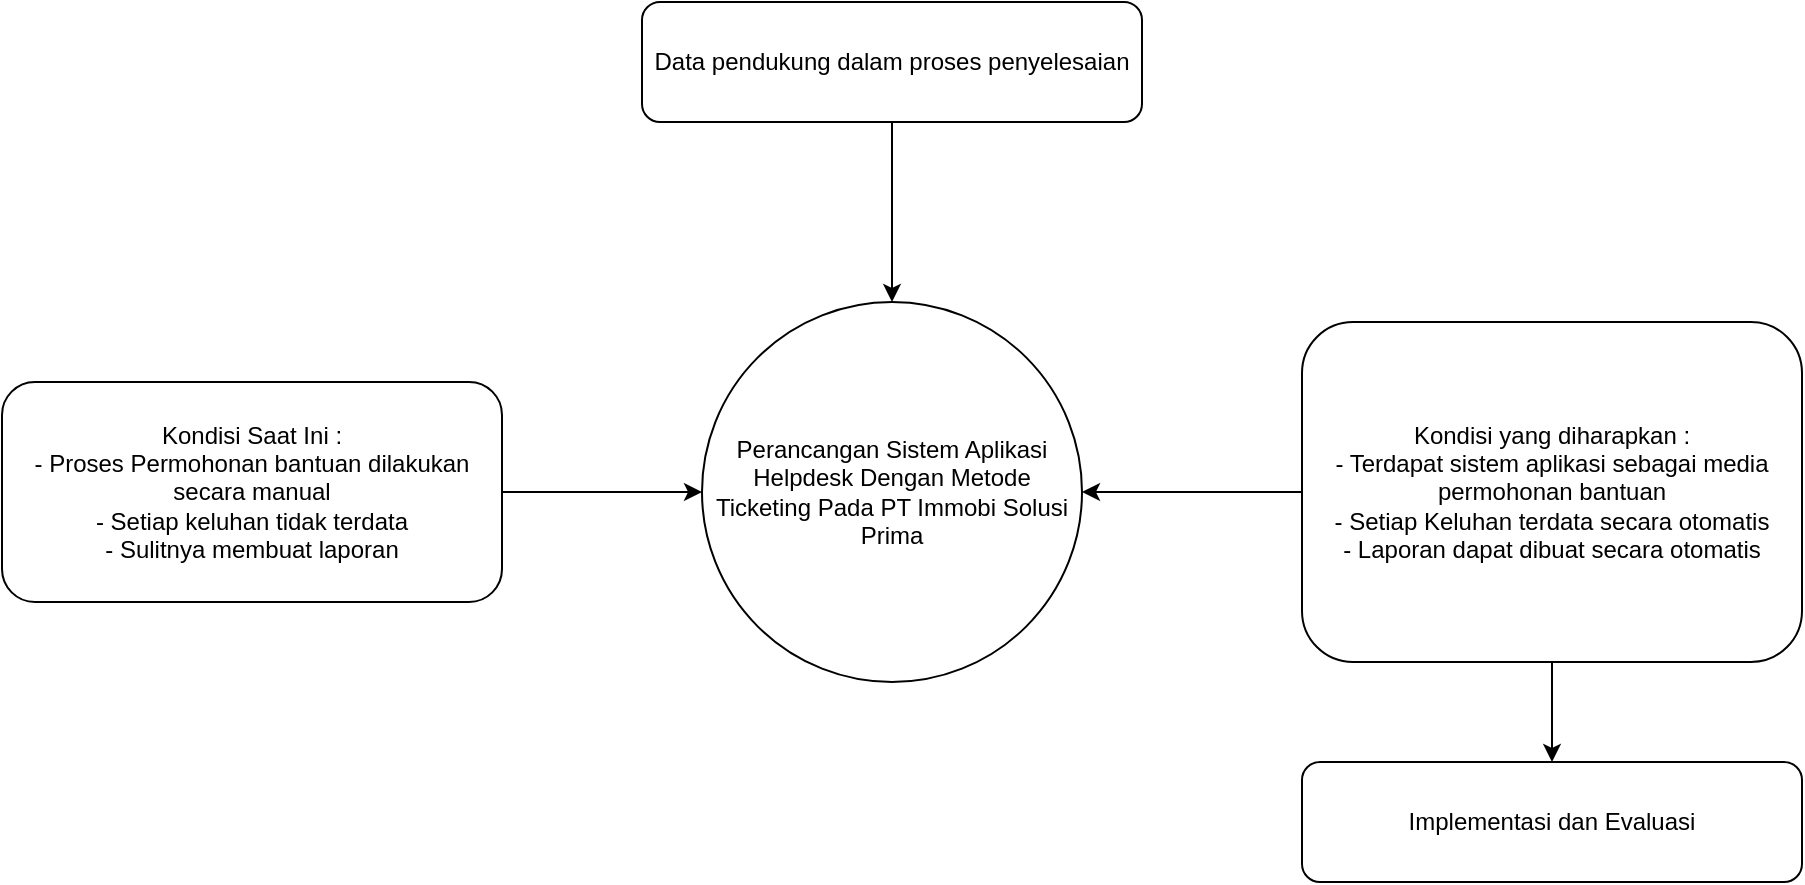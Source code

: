 <mxfile version="21.6.6" type="github">
  <diagram name="Page-1" id="IJhbjIuJyXnWqBRTXmmZ">
    <mxGraphModel dx="1434" dy="774" grid="1" gridSize="10" guides="1" tooltips="1" connect="1" arrows="1" fold="1" page="1" pageScale="1" pageWidth="1100" pageHeight="850" math="0" shadow="0">
      <root>
        <mxCell id="0" />
        <mxCell id="1" parent="0" />
        <mxCell id="mRTD5rG8gNT0W8Bh_Zt8-7" style="edgeStyle=orthogonalEdgeStyle;rounded=0;orthogonalLoop=1;jettySize=auto;html=1;entryX=0.5;entryY=0;entryDx=0;entryDy=0;" edge="1" parent="1" source="NeooUXbfBp_TAT1zgUKr-1" target="mRTD5rG8gNT0W8Bh_Zt8-1">
          <mxGeometry relative="1" as="geometry" />
        </mxCell>
        <mxCell id="NeooUXbfBp_TAT1zgUKr-1" value="Data pendukung dalam proses penyelesaian" style="rounded=1;whiteSpace=wrap;html=1;" parent="1" vertex="1">
          <mxGeometry x="440" y="140" width="250" height="60" as="geometry" />
        </mxCell>
        <mxCell id="mRTD5rG8gNT0W8Bh_Zt8-3" style="edgeStyle=orthogonalEdgeStyle;rounded=0;orthogonalLoop=1;jettySize=auto;html=1;entryX=0;entryY=0.5;entryDx=0;entryDy=0;" edge="1" parent="1" source="NeooUXbfBp_TAT1zgUKr-2" target="mRTD5rG8gNT0W8Bh_Zt8-1">
          <mxGeometry relative="1" as="geometry" />
        </mxCell>
        <mxCell id="NeooUXbfBp_TAT1zgUKr-2" value="&lt;div&gt;Kondisi Saat Ini :&lt;/div&gt;&lt;div&gt;- Proses Permohonan bantuan dilakukan secara manual&lt;/div&gt;&lt;div&gt;- Setiap keluhan tidak terdata&lt;/div&gt;&lt;div&gt;- Sulitnya membuat laporan&lt;br&gt;&lt;/div&gt;" style="rounded=1;whiteSpace=wrap;html=1;" parent="1" vertex="1">
          <mxGeometry x="120" y="330" width="250" height="110" as="geometry" />
        </mxCell>
        <mxCell id="mRTD5rG8gNT0W8Bh_Zt8-2" style="edgeStyle=orthogonalEdgeStyle;rounded=0;orthogonalLoop=1;jettySize=auto;html=1;entryX=1;entryY=0.5;entryDx=0;entryDy=0;" edge="1" parent="1" source="NeooUXbfBp_TAT1zgUKr-4" target="mRTD5rG8gNT0W8Bh_Zt8-1">
          <mxGeometry relative="1" as="geometry" />
        </mxCell>
        <mxCell id="mRTD5rG8gNT0W8Bh_Zt8-6" value="" style="edgeStyle=orthogonalEdgeStyle;rounded=0;orthogonalLoop=1;jettySize=auto;html=1;" edge="1" parent="1" source="NeooUXbfBp_TAT1zgUKr-4" target="mRTD5rG8gNT0W8Bh_Zt8-5">
          <mxGeometry relative="1" as="geometry" />
        </mxCell>
        <mxCell id="NeooUXbfBp_TAT1zgUKr-4" value="&lt;div&gt;Kondisi yang diharapkan :&lt;/div&gt;&lt;div&gt;- Terdapat sistem aplikasi sebagai media permohonan bantuan&lt;br&gt;&lt;/div&gt;&lt;div&gt;- Setiap Keluhan terdata secara otomatis&lt;/div&gt;&lt;div&gt;- Laporan dapat dibuat secara otomatis&lt;br&gt;&lt;/div&gt;" style="rounded=1;whiteSpace=wrap;html=1;" parent="1" vertex="1">
          <mxGeometry x="770" y="300" width="250" height="170" as="geometry" />
        </mxCell>
        <mxCell id="mRTD5rG8gNT0W8Bh_Zt8-1" value="Perancangan Sistem Aplikasi Helpdesk Dengan Metode Ticketing Pada PT Immobi Solusi Prima" style="ellipse;whiteSpace=wrap;html=1;aspect=fixed;" vertex="1" parent="1">
          <mxGeometry x="470" y="290" width="190" height="190" as="geometry" />
        </mxCell>
        <mxCell id="mRTD5rG8gNT0W8Bh_Zt8-4" style="edgeStyle=orthogonalEdgeStyle;rounded=0;orthogonalLoop=1;jettySize=auto;html=1;exitX=0.5;exitY=1;exitDx=0;exitDy=0;" edge="1" parent="1" source="NeooUXbfBp_TAT1zgUKr-4" target="NeooUXbfBp_TAT1zgUKr-4">
          <mxGeometry relative="1" as="geometry" />
        </mxCell>
        <mxCell id="mRTD5rG8gNT0W8Bh_Zt8-5" value="Implementasi dan Evaluasi" style="whiteSpace=wrap;html=1;rounded=1;" vertex="1" parent="1">
          <mxGeometry x="770" y="520" width="250" height="60" as="geometry" />
        </mxCell>
      </root>
    </mxGraphModel>
  </diagram>
</mxfile>
